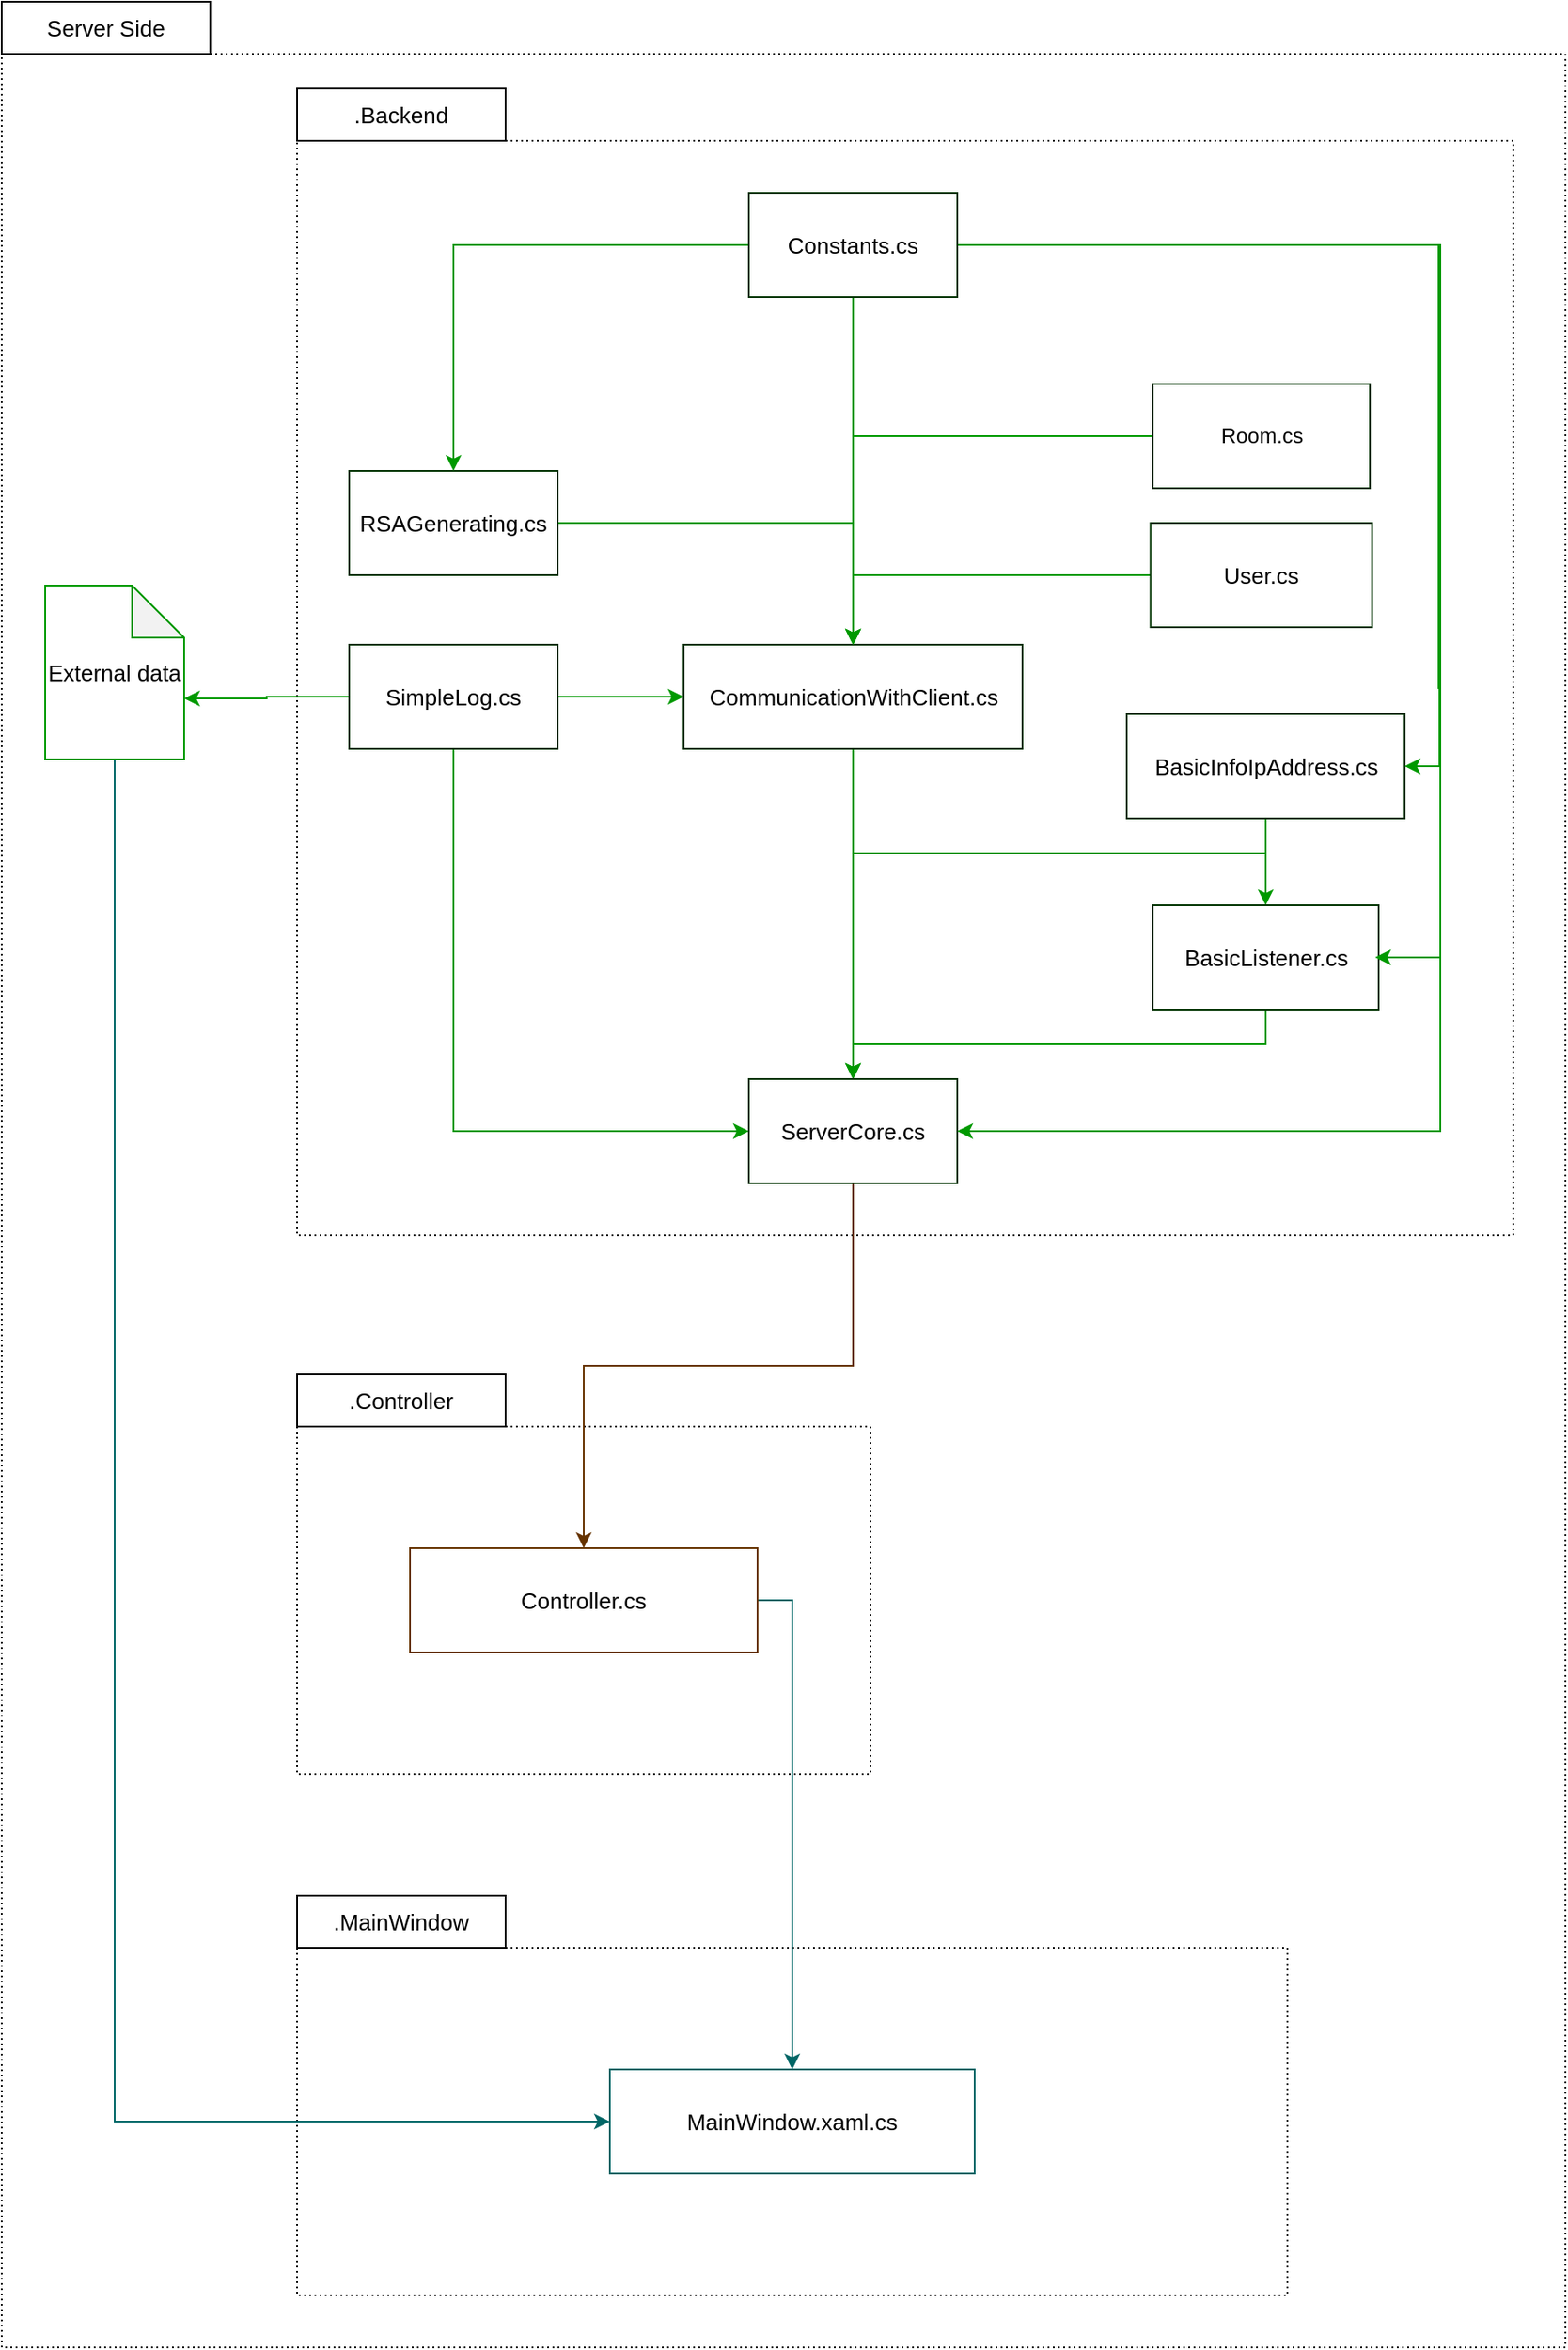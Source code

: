 <mxfile version="20.6.1" type="device" pages="3"><diagram id="IZPP3VACZDd7MV_Qe8C-" name="Page-1"><mxGraphModel dx="2912" dy="1217" grid="1" gridSize="10" guides="1" tooltips="1" connect="1" arrows="1" fold="1" page="1" pageScale="1" pageWidth="850" pageHeight="1100" math="0" shadow="0"><root><mxCell id="0"/><mxCell id="1" parent="0"/><mxCell id="_6TeQZr3trJBqn9F9uEA-33" value="" style="rounded=0;whiteSpace=wrap;html=1;fillColor=none;dashed=1;dashPattern=1 2;" parent="1" vertex="1"><mxGeometry x="-140" y="50" width="900" height="1320" as="geometry"/></mxCell><mxCell id="jZKRkISrOANhtDRF_LY7-63" value="" style="rounded=0;whiteSpace=wrap;html=1;fillColor=none;dashed=1;dashPattern=1 2;" parent="1" vertex="1"><mxGeometry x="30" y="1140" width="570" height="200" as="geometry"/></mxCell><mxCell id="jZKRkISrOANhtDRF_LY7-38" value="" style="rounded=0;whiteSpace=wrap;html=1;fillColor=none;dashed=1;dashPattern=1 2;" parent="1" vertex="1"><mxGeometry x="30" y="840" width="330" height="200" as="geometry"/></mxCell><mxCell id="jZKRkISrOANhtDRF_LY7-12" value="" style="rounded=0;whiteSpace=wrap;html=1;fillColor=none;dashed=1;dashPattern=1 2;" parent="1" vertex="1"><mxGeometry x="30" y="100" width="700" height="630" as="geometry"/></mxCell><mxCell id="_6TeQZr3trJBqn9F9uEA-29" style="edgeStyle=orthogonalEdgeStyle;rounded=0;orthogonalLoop=1;jettySize=auto;html=1;exitX=1;exitY=0.5;exitDx=0;exitDy=0;entryX=0.5;entryY=0;entryDx=0;entryDy=0;strokeColor=#006666;fontSize=13;" parent="1" source="Wa7swV8vsnZ3q96PuEj4-14" target="jZKRkISrOANhtDRF_LY7-40" edge="1"><mxGeometry relative="1" as="geometry"/></mxCell><mxCell id="Wa7swV8vsnZ3q96PuEj4-14" value="" style="rounded=0;whiteSpace=wrap;html=1;strokeColor=#663300;" parent="1" vertex="1"><mxGeometry x="95" y="910" width="200" height="60" as="geometry"/></mxCell><mxCell id="Wa7swV8vsnZ3q96PuEj4-15" value="Controller.cs" style="text;html=1;strokeColor=none;fillColor=none;align=center;verticalAlign=middle;whiteSpace=wrap;rounded=0;fontSize=13;" parent="1" vertex="1"><mxGeometry x="105" y="925" width="180" height="30" as="geometry"/></mxCell><mxCell id="_6TeQZr3trJBqn9F9uEA-25" style="edgeStyle=orthogonalEdgeStyle;rounded=0;orthogonalLoop=1;jettySize=auto;html=1;entryX=0;entryY=0.5;entryDx=0;entryDy=0;strokeColor=#009900;fontSize=13;" parent="1" source="jZKRkISrOANhtDRF_LY7-2" target="7AlX8HjxriSqXG11Nzno-28" edge="1"><mxGeometry relative="1" as="geometry"/></mxCell><mxCell id="_6TeQZr3trJBqn9F9uEA-26" style="edgeStyle=orthogonalEdgeStyle;rounded=0;orthogonalLoop=1;jettySize=auto;html=1;exitX=0.5;exitY=1;exitDx=0;exitDy=0;entryX=0;entryY=0.5;entryDx=0;entryDy=0;strokeColor=#009900;fontSize=13;" parent="1" source="jZKRkISrOANhtDRF_LY7-2" target="7AlX8HjxriSqXG11Nzno-30" edge="1"><mxGeometry relative="1" as="geometry"/></mxCell><mxCell id="_6TeQZr3trJBqn9F9uEA-31" style="edgeStyle=orthogonalEdgeStyle;rounded=0;orthogonalLoop=1;jettySize=auto;html=1;entryX=0;entryY=0;entryDx=80;entryDy=65;entryPerimeter=0;strokeColor=#009900;fontSize=13;" parent="1" source="jZKRkISrOANhtDRF_LY7-2" target="_6TeQZr3trJBqn9F9uEA-30" edge="1"><mxGeometry relative="1" as="geometry"/></mxCell><mxCell id="jZKRkISrOANhtDRF_LY7-2" value="&lt;font style=&quot;font-size: 13px;&quot;&gt;SimpleLog.cs&lt;/font&gt;" style="rounded=0;whiteSpace=wrap;html=1;strokeColor=#003300;" parent="1" vertex="1"><mxGeometry x="60" y="390" width="120" height="60" as="geometry"/></mxCell><mxCell id="jZKRkISrOANhtDRF_LY7-13" value=".Backend" style="rounded=0;whiteSpace=wrap;html=1;fillColor=default;fontSize=13;" parent="1" vertex="1"><mxGeometry x="30" y="70" width="120" height="30" as="geometry"/></mxCell><mxCell id="jZKRkISrOANhtDRF_LY7-39" value=".Controller" style="rounded=0;whiteSpace=wrap;html=1;fillColor=default;fontSize=13;" parent="1" vertex="1"><mxGeometry x="30" y="810" width="120" height="30" as="geometry"/></mxCell><mxCell id="jZKRkISrOANhtDRF_LY7-40" value="&lt;font style=&quot;font-size: 13px;&quot;&gt;MainWindow.xaml.cs&lt;/font&gt;" style="rounded=0;whiteSpace=wrap;html=1;fillColor=default;strokeColor=#006666;" parent="1" vertex="1"><mxGeometry x="210" y="1210" width="210" height="60" as="geometry"/></mxCell><mxCell id="jZKRkISrOANhtDRF_LY7-61" style="edgeStyle=orthogonalEdgeStyle;rounded=0;orthogonalLoop=1;jettySize=auto;html=1;exitX=0.5;exitY=1;exitDx=0;exitDy=0;entryX=0.5;entryY=0;entryDx=0;entryDy=0;strokeColor=#009999;strokeWidth=2;" parent="1" edge="1"><mxGeometry relative="1" as="geometry"><mxPoint x="320" y="1477" as="sourcePoint"/></mxGeometry></mxCell><mxCell id="jZKRkISrOANhtDRF_LY7-69" style="edgeStyle=orthogonalEdgeStyle;rounded=0;orthogonalLoop=1;jettySize=auto;html=1;strokeColor=#009999;strokeWidth=2;" parent="1" edge="1"><mxGeometry relative="1" as="geometry"><Array as="points"><mxPoint x="320" y="1497"/><mxPoint x="130" y="1497"/></Array><mxPoint x="320" y="1477" as="sourcePoint"/></mxGeometry></mxCell><mxCell id="jZKRkISrOANhtDRF_LY7-70" style="edgeStyle=orthogonalEdgeStyle;rounded=0;orthogonalLoop=1;jettySize=auto;html=1;entryX=0.5;entryY=0;entryDx=0;entryDy=0;strokeColor=#009999;strokeWidth=2;" parent="1" edge="1"><mxGeometry relative="1" as="geometry"><Array as="points"><mxPoint x="320" y="1497"/><mxPoint x="485" y="1497"/></Array><mxPoint x="320" y="1477" as="sourcePoint"/></mxGeometry></mxCell><mxCell id="7AlX8HjxriSqXG11Nzno-13" style="edgeStyle=orthogonalEdgeStyle;rounded=0;orthogonalLoop=1;jettySize=auto;html=1;exitX=0.5;exitY=1;exitDx=0;exitDy=0;entryX=0;entryY=0.5;entryDx=0;entryDy=0;strokeColor=#009999;strokeWidth=2;" parent="1" edge="1"><mxGeometry relative="1" as="geometry"><Array as="points"><mxPoint x="320" y="1710"/><mxPoint x="170" y="1710"/><mxPoint x="170" y="1760"/></Array><mxPoint x="320" y="1689.5" as="sourcePoint"/></mxGeometry></mxCell><mxCell id="7AlX8HjxriSqXG11Nzno-14" style="edgeStyle=orthogonalEdgeStyle;rounded=0;orthogonalLoop=1;jettySize=auto;html=1;exitX=0.5;exitY=1;exitDx=0;exitDy=0;entryX=0;entryY=0.5;entryDx=0;entryDy=0;strokeColor=#009999;strokeWidth=2;" parent="1" edge="1"><mxGeometry relative="1" as="geometry"><Array as="points"><mxPoint x="320" y="1710"/><mxPoint x="170" y="1710"/><mxPoint x="170" y="1830"/></Array><mxPoint x="320" y="1689.5" as="sourcePoint"/></mxGeometry></mxCell><mxCell id="jZKRkISrOANhtDRF_LY7-64" value=".MainWindow" style="rounded=0;whiteSpace=wrap;html=1;fillColor=default;fontSize=13;" parent="1" vertex="1"><mxGeometry x="30" y="1110" width="120" height="30" as="geometry"/></mxCell><mxCell id="7AlX8HjxriSqXG11Nzno-15" style="edgeStyle=orthogonalEdgeStyle;rounded=0;orthogonalLoop=1;jettySize=auto;html=1;exitX=1;exitY=0.5;exitDx=0;exitDy=0;entryX=0.5;entryY=0;entryDx=0;entryDy=0;strokeColor=#009999;strokeWidth=2;" parent="1" edge="1"><mxGeometry relative="1" as="geometry"><Array as="points"><mxPoint x="500" y="1760"/><mxPoint x="500" y="1880"/><mxPoint x="320" y="1880"/></Array><mxPoint x="455" y="1760" as="sourcePoint"/></mxGeometry></mxCell><mxCell id="7AlX8HjxriSqXG11Nzno-16" style="edgeStyle=orthogonalEdgeStyle;rounded=0;orthogonalLoop=1;jettySize=auto;html=1;exitX=1;exitY=0.5;exitDx=0;exitDy=0;entryX=0.5;entryY=0;entryDx=0;entryDy=0;strokeColor=#009999;strokeWidth=2;" parent="1" edge="1"><mxGeometry relative="1" as="geometry"><Array as="points"><mxPoint x="500" y="1830"/><mxPoint x="500" y="1880"/><mxPoint x="320" y="1880"/></Array><mxPoint x="455" y="1830" as="sourcePoint"/></mxGeometry></mxCell><mxCell id="_6TeQZr3trJBqn9F9uEA-8" style="edgeStyle=orthogonalEdgeStyle;rounded=0;orthogonalLoop=1;jettySize=auto;html=1;exitX=0;exitY=0.5;exitDx=0;exitDy=0;entryX=0.5;entryY=0;entryDx=0;entryDy=0;strokeColor=#009900;fontSize=13;" parent="1" source="7AlX8HjxriSqXG11Nzno-25" target="7AlX8HjxriSqXG11Nzno-28" edge="1"><mxGeometry relative="1" as="geometry"/></mxCell><mxCell id="7AlX8HjxriSqXG11Nzno-25" value="Room.cs" style="rounded=0;whiteSpace=wrap;html=1;strokeColor=#003300;" parent="1" vertex="1"><mxGeometry x="522.5" y="240" width="125" height="60" as="geometry"/></mxCell><mxCell id="_6TeQZr3trJBqn9F9uEA-3" style="edgeStyle=orthogonalEdgeStyle;rounded=0;orthogonalLoop=1;jettySize=auto;html=1;entryX=0.5;entryY=0;entryDx=0;entryDy=0;fontSize=13;strokeColor=#009900;" parent="1" source="7AlX8HjxriSqXG11Nzno-26" target="7AlX8HjxriSqXG11Nzno-27" edge="1"><mxGeometry relative="1" as="geometry"/></mxCell><mxCell id="_6TeQZr3trJBqn9F9uEA-7" style="edgeStyle=orthogonalEdgeStyle;rounded=0;orthogonalLoop=1;jettySize=auto;html=1;exitX=0.5;exitY=1;exitDx=0;exitDy=0;strokeColor=#009900;fontSize=13;" parent="1" source="7AlX8HjxriSqXG11Nzno-26" edge="1"><mxGeometry relative="1" as="geometry"><mxPoint x="350.0" y="640" as="targetPoint"/><Array as="points"><mxPoint x="588" y="510"/><mxPoint x="350" y="510"/></Array></mxGeometry></mxCell><mxCell id="7AlX8HjxriSqXG11Nzno-26" value="BasicInfoIpAddress.cs" style="rounded=0;whiteSpace=wrap;html=1;strokeColor=#003300;fontSize=13;" parent="1" vertex="1"><mxGeometry x="507.5" y="430" width="160" height="60" as="geometry"/></mxCell><mxCell id="_6TeQZr3trJBqn9F9uEA-6" style="edgeStyle=orthogonalEdgeStyle;rounded=0;orthogonalLoop=1;jettySize=auto;html=1;exitX=0.5;exitY=1;exitDx=0;exitDy=0;strokeColor=#009900;fontSize=13;" parent="1" source="7AlX8HjxriSqXG11Nzno-27" target="7AlX8HjxriSqXG11Nzno-30" edge="1"><mxGeometry relative="1" as="geometry"/></mxCell><mxCell id="7AlX8HjxriSqXG11Nzno-27" value="BasicListener.cs" style="rounded=0;whiteSpace=wrap;html=1;strokeColor=#003300;fontSize=13;" parent="1" vertex="1"><mxGeometry x="522.5" y="540" width="130" height="60" as="geometry"/></mxCell><mxCell id="_6TeQZr3trJBqn9F9uEA-10" style="edgeStyle=orthogonalEdgeStyle;rounded=0;orthogonalLoop=1;jettySize=auto;html=1;exitX=0.5;exitY=1;exitDx=0;exitDy=0;entryX=0.5;entryY=0;entryDx=0;entryDy=0;strokeColor=#009900;fontSize=13;" parent="1" source="7AlX8HjxriSqXG11Nzno-28" target="7AlX8HjxriSqXG11Nzno-30" edge="1"><mxGeometry relative="1" as="geometry"/></mxCell><mxCell id="7AlX8HjxriSqXG11Nzno-28" value="CommunicationWithClient.cs" style="rounded=0;whiteSpace=wrap;html=1;strokeColor=#003300;fontSize=13;" parent="1" vertex="1"><mxGeometry x="252.5" y="390" width="195" height="60" as="geometry"/></mxCell><mxCell id="_6TeQZr3trJBqn9F9uEA-27" style="edgeStyle=orthogonalEdgeStyle;rounded=0;orthogonalLoop=1;jettySize=auto;html=1;exitX=0.5;exitY=1;exitDx=0;exitDy=0;entryX=0.5;entryY=0;entryDx=0;entryDy=0;strokeColor=#663300;fontSize=13;" parent="1" source="7AlX8HjxriSqXG11Nzno-30" target="Wa7swV8vsnZ3q96PuEj4-14" edge="1"><mxGeometry relative="1" as="geometry"/></mxCell><mxCell id="7AlX8HjxriSqXG11Nzno-30" value="ServerCore.cs" style="rounded=0;whiteSpace=wrap;html=1;strokeColor=#003300;fontSize=13;" parent="1" vertex="1"><mxGeometry x="290" y="640" width="120" height="60" as="geometry"/></mxCell><mxCell id="_6TeQZr3trJBqn9F9uEA-19" style="edgeStyle=orthogonalEdgeStyle;rounded=0;orthogonalLoop=1;jettySize=auto;html=1;strokeColor=#009900;fontSize=13;" parent="1" source="7AlX8HjxriSqXG11Nzno-31" target="7AlX8HjxriSqXG11Nzno-28" edge="1"><mxGeometry relative="1" as="geometry"/></mxCell><mxCell id="7AlX8HjxriSqXG11Nzno-31" value="RSAGenerating.cs" style="rounded=0;whiteSpace=wrap;html=1;strokeColor=#003300;fontSize=13;" parent="1" vertex="1"><mxGeometry x="60" y="290" width="120" height="60" as="geometry"/></mxCell><mxCell id="_6TeQZr3trJBqn9F9uEA-20" style="edgeStyle=orthogonalEdgeStyle;rounded=0;orthogonalLoop=1;jettySize=auto;html=1;exitX=0.5;exitY=1;exitDx=0;exitDy=0;strokeColor=#009900;fontSize=13;" parent="1" source="7AlX8HjxriSqXG11Nzno-32" edge="1"><mxGeometry relative="1" as="geometry"><mxPoint x="350.069" y="390" as="targetPoint"/></mxGeometry></mxCell><mxCell id="_6TeQZr3trJBqn9F9uEA-21" style="edgeStyle=orthogonalEdgeStyle;rounded=0;orthogonalLoop=1;jettySize=auto;html=1;exitX=1;exitY=0.5;exitDx=0;exitDy=0;entryX=1;entryY=0.5;entryDx=0;entryDy=0;strokeColor=#009900;fontSize=13;" parent="1" source="7AlX8HjxriSqXG11Nzno-32" target="7AlX8HjxriSqXG11Nzno-26" edge="1"><mxGeometry relative="1" as="geometry"/></mxCell><mxCell id="_6TeQZr3trJBqn9F9uEA-22" style="edgeStyle=orthogonalEdgeStyle;rounded=0;orthogonalLoop=1;jettySize=auto;html=1;exitX=1;exitY=0.5;exitDx=0;exitDy=0;entryX=1;entryY=0.5;entryDx=0;entryDy=0;strokeColor=#009900;fontSize=13;" parent="1" edge="1"><mxGeometry relative="1" as="geometry"><mxPoint x="408" y="160" as="sourcePoint"/><mxPoint x="650.5" y="570" as="targetPoint"/><Array as="points"><mxPoint x="688" y="160"/><mxPoint x="688" y="570"/></Array></mxGeometry></mxCell><mxCell id="_6TeQZr3trJBqn9F9uEA-23" style="edgeStyle=orthogonalEdgeStyle;rounded=0;orthogonalLoop=1;jettySize=auto;html=1;entryX=1;entryY=0.5;entryDx=0;entryDy=0;strokeColor=#009900;fontSize=13;" parent="1" source="7AlX8HjxriSqXG11Nzno-32" target="7AlX8HjxriSqXG11Nzno-30" edge="1"><mxGeometry relative="1" as="geometry"><Array as="points"><mxPoint x="687" y="160"/><mxPoint x="687" y="415"/><mxPoint x="688" y="415"/><mxPoint x="688" y="670"/></Array></mxGeometry></mxCell><mxCell id="_6TeQZr3trJBqn9F9uEA-24" style="edgeStyle=orthogonalEdgeStyle;rounded=0;orthogonalLoop=1;jettySize=auto;html=1;entryX=0.5;entryY=0;entryDx=0;entryDy=0;strokeColor=#009900;fontSize=13;" parent="1" source="7AlX8HjxriSqXG11Nzno-32" target="7AlX8HjxriSqXG11Nzno-31" edge="1"><mxGeometry relative="1" as="geometry"/></mxCell><mxCell id="7AlX8HjxriSqXG11Nzno-32" value="Constants.cs" style="rounded=0;whiteSpace=wrap;html=1;strokeColor=#003300;fontSize=13;" parent="1" vertex="1"><mxGeometry x="290" y="130" width="120" height="60" as="geometry"/></mxCell><mxCell id="_6TeQZr3trJBqn9F9uEA-9" style="edgeStyle=orthogonalEdgeStyle;rounded=0;orthogonalLoop=1;jettySize=auto;html=1;entryX=0.5;entryY=0;entryDx=0;entryDy=0;strokeColor=#009900;fontSize=13;" parent="1" source="7AlX8HjxriSqXG11Nzno-33" target="7AlX8HjxriSqXG11Nzno-28" edge="1"><mxGeometry relative="1" as="geometry"/></mxCell><mxCell id="7AlX8HjxriSqXG11Nzno-33" value="User.cs" style="rounded=0;whiteSpace=wrap;html=1;strokeColor=#003300;fontSize=13;" parent="1" vertex="1"><mxGeometry x="521.25" y="320" width="127.5" height="60" as="geometry"/></mxCell><mxCell id="_6TeQZr3trJBqn9F9uEA-32" style="edgeStyle=orthogonalEdgeStyle;rounded=0;orthogonalLoop=1;jettySize=auto;html=1;exitX=0.5;exitY=1;exitDx=0;exitDy=0;exitPerimeter=0;entryX=0;entryY=0.5;entryDx=0;entryDy=0;strokeColor=#006666;fontSize=13;" parent="1" source="_6TeQZr3trJBqn9F9uEA-30" target="jZKRkISrOANhtDRF_LY7-40" edge="1"><mxGeometry relative="1" as="geometry"/></mxCell><mxCell id="_6TeQZr3trJBqn9F9uEA-30" value="&lt;span lang=&quot;en&quot; class=&quot;HwtZe&quot;&gt;External data&lt;/span&gt;" style="shape=note;whiteSpace=wrap;html=1;backgroundOutline=1;darkOpacity=0.05;strokeColor=#009900;fontSize=13;" parent="1" vertex="1"><mxGeometry x="-115" y="356" width="80" height="100" as="geometry"/></mxCell><mxCell id="_6TeQZr3trJBqn9F9uEA-34" value="Server Side" style="rounded=0;whiteSpace=wrap;html=1;fillColor=default;fontSize=13;" parent="1" vertex="1"><mxGeometry x="-140" y="20" width="120" height="30" as="geometry"/></mxCell></root></mxGraphModel></diagram><diagram id="JwV68Gc2kgoYCvxZlz7O" name="Page-2"><mxGraphModel dx="2912" dy="1217" grid="1" gridSize="10" guides="1" tooltips="1" connect="1" arrows="1" fold="1" page="1" pageScale="1" pageWidth="850" pageHeight="1100" math="0" shadow="0"><root><mxCell id="0"/><mxCell id="1" parent="0"/><mxCell id="O0nomNYSuFq8BWKFSKfg-2" value="" style="rounded=0;whiteSpace=wrap;html=1;fillColor=none;dashed=1;dashPattern=1 2;" parent="1" vertex="1"><mxGeometry x="50" y="1140" width="570" height="200" as="geometry"/></mxCell><mxCell id="O0nomNYSuFq8BWKFSKfg-3" value="" style="rounded=0;whiteSpace=wrap;html=1;fillColor=none;dashed=1;dashPattern=1 2;" parent="1" vertex="1"><mxGeometry x="50" y="840" width="330" height="200" as="geometry"/></mxCell><mxCell id="O0nomNYSuFq8BWKFSKfg-4" value="" style="rounded=0;whiteSpace=wrap;html=1;fillColor=none;dashed=1;dashPattern=1 2;" parent="1" vertex="1"><mxGeometry x="50" y="100" width="700" height="630" as="geometry"/></mxCell><mxCell id="O0nomNYSuFq8BWKFSKfg-5" style="edgeStyle=orthogonalEdgeStyle;rounded=0;orthogonalLoop=1;jettySize=auto;html=1;exitX=1;exitY=0.5;exitDx=0;exitDy=0;entryX=0.5;entryY=0;entryDx=0;entryDy=0;strokeColor=#006666;fontSize=13;" parent="1" source="O0nomNYSuFq8BWKFSKfg-6" target="O0nomNYSuFq8BWKFSKfg-14" edge="1"><mxGeometry relative="1" as="geometry"/></mxCell><mxCell id="O0nomNYSuFq8BWKFSKfg-6" value="" style="rounded=0;whiteSpace=wrap;html=1;strokeColor=#663300;" parent="1" vertex="1"><mxGeometry x="115" y="870" width="200" height="60" as="geometry"/></mxCell><mxCell id="O0nomNYSuFq8BWKFSKfg-7" value="Controller.cs" style="text;html=1;strokeColor=none;fillColor=none;align=center;verticalAlign=middle;whiteSpace=wrap;rounded=0;fontSize=13;" parent="1" vertex="1"><mxGeometry x="125" y="885" width="180" height="30" as="geometry"/></mxCell><mxCell id="O0nomNYSuFq8BWKFSKfg-8" style="edgeStyle=orthogonalEdgeStyle;rounded=0;orthogonalLoop=1;jettySize=auto;html=1;entryX=0;entryY=0.5;entryDx=0;entryDy=0;strokeColor=#009900;fontSize=13;" parent="1" source="O0nomNYSuFq8BWKFSKfg-11" target="O0nomNYSuFq8BWKFSKfg-24" edge="1"><mxGeometry relative="1" as="geometry"/></mxCell><mxCell id="O0nomNYSuFq8BWKFSKfg-9" style="edgeStyle=orthogonalEdgeStyle;rounded=0;orthogonalLoop=1;jettySize=auto;html=1;exitX=0.5;exitY=1;exitDx=0;exitDy=0;entryX=0;entryY=0.5;entryDx=0;entryDy=0;strokeColor=#009900;fontSize=13;" parent="1" source="O0nomNYSuFq8BWKFSKfg-11" target="O0nomNYSuFq8BWKFSKfg-26" edge="1"><mxGeometry relative="1" as="geometry"><Array as="points"><mxPoint x="170" y="450"/><mxPoint x="170" y="670"/></Array></mxGeometry></mxCell><mxCell id="O0nomNYSuFq8BWKFSKfg-10" style="edgeStyle=orthogonalEdgeStyle;rounded=0;orthogonalLoop=1;jettySize=auto;html=1;entryX=0;entryY=0;entryDx=80;entryDy=65;entryPerimeter=0;strokeColor=#009900;fontSize=13;" parent="1" source="O0nomNYSuFq8BWKFSKfg-11" target="O0nomNYSuFq8BWKFSKfg-38" edge="1"><mxGeometry relative="1" as="geometry"/></mxCell><mxCell id="96r4lUW-GRLJ8jRM7yIK-1" style="edgeStyle=orthogonalEdgeStyle;rounded=0;orthogonalLoop=1;jettySize=auto;html=1;exitX=0.5;exitY=1;exitDx=0;exitDy=0;entryX=0.5;entryY=0;entryDx=0;entryDy=0;strokeColor=#663300;fontSize=13;" parent="1" source="O0nomNYSuFq8BWKFSKfg-11" target="O0nomNYSuFq8BWKFSKfg-6" edge="1"><mxGeometry relative="1" as="geometry"><Array as="points"><mxPoint x="140" y="785"/><mxPoint x="215" y="785"/></Array></mxGeometry></mxCell><mxCell id="O0nomNYSuFq8BWKFSKfg-11" value="&lt;font style=&quot;font-size: 13px;&quot;&gt;SimpleLog.cs&lt;/font&gt;" style="rounded=0;whiteSpace=wrap;html=1;strokeColor=#003300;" parent="1" vertex="1"><mxGeometry x="80" y="390" width="120" height="60" as="geometry"/></mxCell><mxCell id="O0nomNYSuFq8BWKFSKfg-12" value=".Backend" style="rounded=0;whiteSpace=wrap;html=1;fillColor=default;fontSize=13;" parent="1" vertex="1"><mxGeometry x="50" y="70" width="120" height="30" as="geometry"/></mxCell><mxCell id="O0nomNYSuFq8BWKFSKfg-13" value=".Controller" style="rounded=0;whiteSpace=wrap;html=1;fillColor=default;fontSize=13;" parent="1" vertex="1"><mxGeometry x="50" y="810" width="120" height="30" as="geometry"/></mxCell><mxCell id="O0nomNYSuFq8BWKFSKfg-14" value="&lt;font style=&quot;font-size: 13px;&quot;&gt;MainWindow.xaml.cs&lt;/font&gt;" style="rounded=0;whiteSpace=wrap;html=1;fillColor=default;strokeColor=#006666;" parent="1" vertex="1"><mxGeometry x="230" y="1210" width="210" height="60" as="geometry"/></mxCell><mxCell id="O0nomNYSuFq8BWKFSKfg-15" value=".MainWindow" style="rounded=0;whiteSpace=wrap;html=1;fillColor=default;fontSize=13;" parent="1" vertex="1"><mxGeometry x="50" y="1110" width="120" height="30" as="geometry"/></mxCell><mxCell id="O0nomNYSuFq8BWKFSKfg-18" style="edgeStyle=orthogonalEdgeStyle;rounded=0;orthogonalLoop=1;jettySize=auto;html=1;entryX=0.5;entryY=0;entryDx=0;entryDy=0;fontSize=13;strokeColor=#009900;" parent="1" source="O0nomNYSuFq8BWKFSKfg-20" target="O0nomNYSuFq8BWKFSKfg-22" edge="1"><mxGeometry relative="1" as="geometry"/></mxCell><mxCell id="O0nomNYSuFq8BWKFSKfg-19" style="edgeStyle=orthogonalEdgeStyle;rounded=0;orthogonalLoop=1;jettySize=auto;html=1;exitX=0.5;exitY=1;exitDx=0;exitDy=0;strokeColor=#009900;fontSize=13;" parent="1" source="O0nomNYSuFq8BWKFSKfg-20" edge="1"><mxGeometry relative="1" as="geometry"><mxPoint x="370" y="640" as="targetPoint"/><Array as="points"><mxPoint x="608" y="510"/><mxPoint x="370" y="510"/></Array></mxGeometry></mxCell><mxCell id="O0nomNYSuFq8BWKFSKfg-20" value="BasicInfoIpAddress.cs" style="rounded=0;whiteSpace=wrap;html=1;strokeColor=#003300;fontSize=13;" parent="1" vertex="1"><mxGeometry x="527.5" y="430" width="160" height="60" as="geometry"/></mxCell><mxCell id="O0nomNYSuFq8BWKFSKfg-21" style="edgeStyle=orthogonalEdgeStyle;rounded=0;orthogonalLoop=1;jettySize=auto;html=1;exitX=0.5;exitY=1;exitDx=0;exitDy=0;strokeColor=#009900;fontSize=13;" parent="1" source="O0nomNYSuFq8BWKFSKfg-22" target="O0nomNYSuFq8BWKFSKfg-26" edge="1"><mxGeometry relative="1" as="geometry"/></mxCell><mxCell id="O0nomNYSuFq8BWKFSKfg-22" value="BasicClient.cs" style="rounded=0;whiteSpace=wrap;html=1;strokeColor=#003300;fontSize=13;" parent="1" vertex="1"><mxGeometry x="542.5" y="540" width="130" height="60" as="geometry"/></mxCell><mxCell id="O0nomNYSuFq8BWKFSKfg-23" style="edgeStyle=orthogonalEdgeStyle;rounded=0;orthogonalLoop=1;jettySize=auto;html=1;exitX=0.5;exitY=1;exitDx=0;exitDy=0;entryX=0.5;entryY=0;entryDx=0;entryDy=0;strokeColor=#009900;fontSize=13;" parent="1" source="O0nomNYSuFq8BWKFSKfg-24" target="O0nomNYSuFq8BWKFSKfg-26" edge="1"><mxGeometry relative="1" as="geometry"/></mxCell><mxCell id="O0nomNYSuFq8BWKFSKfg-24" value="CommunicationWithServer.cs" style="rounded=0;whiteSpace=wrap;html=1;strokeColor=#003300;fontSize=13;" parent="1" vertex="1"><mxGeometry x="272.5" y="390" width="195" height="60" as="geometry"/></mxCell><mxCell id="O0nomNYSuFq8BWKFSKfg-25" style="edgeStyle=orthogonalEdgeStyle;rounded=0;orthogonalLoop=1;jettySize=auto;html=1;exitX=0.5;exitY=1;exitDx=0;exitDy=0;entryX=0.5;entryY=0;entryDx=0;entryDy=0;strokeColor=#663300;fontSize=13;" parent="1" source="O0nomNYSuFq8BWKFSKfg-26" target="O0nomNYSuFq8BWKFSKfg-6" edge="1"><mxGeometry relative="1" as="geometry"/></mxCell><mxCell id="O0nomNYSuFq8BWKFSKfg-26" value="ClientCore.cs" style="rounded=0;whiteSpace=wrap;html=1;strokeColor=#003300;fontSize=13;" parent="1" vertex="1"><mxGeometry x="310" y="640" width="120" height="60" as="geometry"/></mxCell><mxCell id="O0nomNYSuFq8BWKFSKfg-27" style="edgeStyle=orthogonalEdgeStyle;rounded=0;orthogonalLoop=1;jettySize=auto;html=1;strokeColor=#009900;fontSize=13;" parent="1" source="O0nomNYSuFq8BWKFSKfg-28" target="O0nomNYSuFq8BWKFSKfg-24" edge="1"><mxGeometry relative="1" as="geometry"/></mxCell><mxCell id="O0nomNYSuFq8BWKFSKfg-28" value="RSAGenerating.cs" style="rounded=0;whiteSpace=wrap;html=1;strokeColor=#003300;fontSize=13;" parent="1" vertex="1"><mxGeometry x="80" y="290" width="120" height="60" as="geometry"/></mxCell><mxCell id="O0nomNYSuFq8BWKFSKfg-29" style="edgeStyle=orthogonalEdgeStyle;rounded=0;orthogonalLoop=1;jettySize=auto;html=1;exitX=0.5;exitY=1;exitDx=0;exitDy=0;strokeColor=#009900;fontSize=13;" parent="1" source="O0nomNYSuFq8BWKFSKfg-34" edge="1"><mxGeometry relative="1" as="geometry"><mxPoint x="370.069" y="390" as="targetPoint"/></mxGeometry></mxCell><mxCell id="O0nomNYSuFq8BWKFSKfg-30" style="edgeStyle=orthogonalEdgeStyle;rounded=0;orthogonalLoop=1;jettySize=auto;html=1;exitX=1;exitY=0.5;exitDx=0;exitDy=0;entryX=1;entryY=0.5;entryDx=0;entryDy=0;strokeColor=#009900;fontSize=13;" parent="1" source="O0nomNYSuFq8BWKFSKfg-34" target="O0nomNYSuFq8BWKFSKfg-20" edge="1"><mxGeometry relative="1" as="geometry"/></mxCell><mxCell id="O0nomNYSuFq8BWKFSKfg-31" style="edgeStyle=orthogonalEdgeStyle;rounded=0;orthogonalLoop=1;jettySize=auto;html=1;exitX=1;exitY=0.5;exitDx=0;exitDy=0;entryX=1;entryY=0.5;entryDx=0;entryDy=0;strokeColor=#009900;fontSize=13;" parent="1" edge="1"><mxGeometry relative="1" as="geometry"><mxPoint x="428" y="160" as="sourcePoint"/><mxPoint x="670.5" y="570" as="targetPoint"/><Array as="points"><mxPoint x="708" y="160"/><mxPoint x="708" y="570"/></Array></mxGeometry></mxCell><mxCell id="O0nomNYSuFq8BWKFSKfg-32" style="edgeStyle=orthogonalEdgeStyle;rounded=0;orthogonalLoop=1;jettySize=auto;html=1;entryX=1;entryY=0.5;entryDx=0;entryDy=0;strokeColor=#009900;fontSize=13;" parent="1" source="O0nomNYSuFq8BWKFSKfg-34" target="O0nomNYSuFq8BWKFSKfg-26" edge="1"><mxGeometry relative="1" as="geometry"><Array as="points"><mxPoint x="707" y="160"/><mxPoint x="707" y="415"/><mxPoint x="708" y="415"/><mxPoint x="708" y="670"/></Array></mxGeometry></mxCell><mxCell id="O0nomNYSuFq8BWKFSKfg-33" style="edgeStyle=orthogonalEdgeStyle;rounded=0;orthogonalLoop=1;jettySize=auto;html=1;entryX=0.5;entryY=0;entryDx=0;entryDy=0;strokeColor=#009900;fontSize=13;" parent="1" source="O0nomNYSuFq8BWKFSKfg-34" target="O0nomNYSuFq8BWKFSKfg-28" edge="1"><mxGeometry relative="1" as="geometry"/></mxCell><mxCell id="O0nomNYSuFq8BWKFSKfg-34" value="Constants.cs" style="rounded=0;whiteSpace=wrap;html=1;strokeColor=#003300;fontSize=13;" parent="1" vertex="1"><mxGeometry x="310" y="130" width="120" height="60" as="geometry"/></mxCell><mxCell id="O0nomNYSuFq8BWKFSKfg-38" value="&lt;span lang=&quot;en&quot; class=&quot;HwtZe&quot;&gt;External data&lt;/span&gt;" style="shape=note;whiteSpace=wrap;html=1;backgroundOutline=1;darkOpacity=0.05;strokeColor=#009900;fontSize=13;" parent="1" vertex="1"><mxGeometry x="-95" y="356" width="80" height="100" as="geometry"/></mxCell><mxCell id="O0nomNYSuFq8BWKFSKfg-39" value="Client Side" style="rounded=0;whiteSpace=wrap;html=1;fillColor=default;fontSize=13;" parent="1" vertex="1"><mxGeometry x="-120" y="20" width="120" height="30" as="geometry"/></mxCell><mxCell id="O0nomNYSuFq8BWKFSKfg-44" style="edgeStyle=orthogonalEdgeStyle;rounded=0;orthogonalLoop=1;jettySize=auto;html=1;exitX=0;exitY=0.5;exitDx=0;exitDy=0;entryX=0;entryY=0.5;entryDx=0;entryDy=0;strokeColor=#663300;fontSize=13;" parent="1" source="O0nomNYSuFq8BWKFSKfg-40" target="O0nomNYSuFq8BWKFSKfg-6" edge="1"><mxGeometry relative="1" as="geometry"/></mxCell><mxCell id="O0nomNYSuFq8BWKFSKfg-45" style="edgeStyle=orthogonalEdgeStyle;rounded=0;orthogonalLoop=1;jettySize=auto;html=1;exitX=1;exitY=0.5;exitDx=0;exitDy=0;entryX=0.5;entryY=0;entryDx=0;entryDy=0;strokeColor=#006666;fontSize=13;" parent="1" source="O0nomNYSuFq8BWKFSKfg-40" target="O0nomNYSuFq8BWKFSKfg-14" edge="1"><mxGeometry relative="1" as="geometry"/></mxCell><mxCell id="O0nomNYSuFq8BWKFSKfg-40" value="" style="rounded=0;whiteSpace=wrap;html=1;strokeColor=#663300;" parent="1" vertex="1"><mxGeometry x="115" y="950" width="200" height="60" as="geometry"/></mxCell><mxCell id="O0nomNYSuFq8BWKFSKfg-41" value="Message.cs" style="text;html=1;strokeColor=none;fillColor=none;align=center;verticalAlign=middle;whiteSpace=wrap;rounded=0;fontSize=13;" parent="1" vertex="1"><mxGeometry x="125" y="965" width="180" height="30" as="geometry"/></mxCell><mxCell id="96r4lUW-GRLJ8jRM7yIK-2" value="" style="rounded=0;whiteSpace=wrap;html=1;fillColor=none;dashed=1;dashPattern=1 2;" parent="1" vertex="1"><mxGeometry x="-120" y="50" width="900" height="1320" as="geometry"/></mxCell></root></mxGraphModel></diagram><diagram id="tb7R4unJWm5u4q8_AUPA" name="Page-3"><mxGraphModel dx="2062" dy="1217" grid="1" gridSize="10" guides="1" tooltips="1" connect="1" arrows="1" fold="1" page="1" pageScale="1" pageWidth="850" pageHeight="1100" math="0" shadow="0"><root><mxCell id="0"/><mxCell id="1" parent="0"/><mxCell id="9cuLtKLPIOHdhZhk7y_c-16" value="" style="rounded=0;whiteSpace=wrap;html=1;dashed=1;labelBorderColor=default;fillColor=none;" parent="1" vertex="1"><mxGeometry x="135" y="80" width="595" height="690" as="geometry"/></mxCell><mxCell id="9cuLtKLPIOHdhZhk7y_c-14" value="" style="rounded=0;whiteSpace=wrap;html=1;labelBorderColor=default;fillColor=none;dashed=1;" parent="1" vertex="1"><mxGeometry x="170" y="370" width="540" height="190" as="geometry"/></mxCell><mxCell id="9cuLtKLPIOHdhZhk7y_c-13" value="" style="rounded=0;whiteSpace=wrap;html=1;labelBorderColor=default;fillColor=none;dashed=1;" parent="1" vertex="1"><mxGeometry x="170" y="160" width="540" height="190" as="geometry"/></mxCell><mxCell id="9cuLtKLPIOHdhZhk7y_c-10" style="edgeStyle=orthogonalEdgeStyle;rounded=0;orthogonalLoop=1;jettySize=auto;html=1;exitX=1;exitY=0.5;exitDx=0;exitDy=0;entryX=0;entryY=0.5;entryDx=0;entryDy=0;" parent="1" source="9cuLtKLPIOHdhZhk7y_c-1" target="9cuLtKLPIOHdhZhk7y_c-2" edge="1"><mxGeometry relative="1" as="geometry"/></mxCell><mxCell id="9cuLtKLPIOHdhZhk7y_c-11" value="Send server public&lt;br&gt;key" style="edgeLabel;html=1;align=center;verticalAlign=middle;resizable=0;points=[];labelBorderColor=default;" parent="9cuLtKLPIOHdhZhk7y_c-10" vertex="1" connectable="0"><mxGeometry x="-0.168" y="1" relative="1" as="geometry"><mxPoint x="13" y="1" as="offset"/></mxGeometry></mxCell><mxCell id="9cuLtKLPIOHdhZhk7y_c-1" value="Server" style="rounded=0;whiteSpace=wrap;html=1;fillColor=#b1ddf0;strokeColor=#10739e;" parent="1" vertex="1"><mxGeometry x="240" y="200" width="120" height="80" as="geometry"/></mxCell><mxCell id="9cuLtKLPIOHdhZhk7y_c-2" value="Client" style="rounded=0;whiteSpace=wrap;html=1;fillColor=#cdeb8b;strokeColor=#36393d;" parent="1" vertex="1"><mxGeometry x="520" y="200" width="120" height="80" as="geometry"/></mxCell><mxCell id="9cuLtKLPIOHdhZhk7y_c-4" value="RSA interaction" style="rounded=0;whiteSpace=wrap;html=1;" parent="1" vertex="1"><mxGeometry x="380" y="90" width="120" height="60" as="geometry"/></mxCell><mxCell id="9cuLtKLPIOHdhZhk7y_c-6" value="1" style="ellipse;whiteSpace=wrap;html=1;aspect=fixed;" parent="1" vertex="1"><mxGeometry x="180" y="170" width="30" height="30" as="geometry"/></mxCell><mxCell id="9cuLtKLPIOHdhZhk7y_c-7" value="2" style="ellipse;whiteSpace=wrap;html=1;aspect=fixed;" parent="1" vertex="1"><mxGeometry x="180" y="380" width="30" height="30" as="geometry"/></mxCell><mxCell id="9cuLtKLPIOHdhZhk7y_c-8" value="Server" style="rounded=0;whiteSpace=wrap;html=1;fillColor=#b1ddf0;strokeColor=#10739e;" parent="1" vertex="1"><mxGeometry x="240" y="400" width="120" height="80" as="geometry"/></mxCell><mxCell id="9cuLtKLPIOHdhZhk7y_c-12" style="edgeStyle=orthogonalEdgeStyle;rounded=0;orthogonalLoop=1;jettySize=auto;html=1;entryX=1;entryY=0.5;entryDx=0;entryDy=0;" parent="1" source="9cuLtKLPIOHdhZhk7y_c-9" target="9cuLtKLPIOHdhZhk7y_c-8" edge="1"><mxGeometry relative="1" as="geometry"/></mxCell><mxCell id="9cuLtKLPIOHdhZhk7y_c-15" value="Send client public&lt;br&gt;key" style="edgeLabel;html=1;align=center;verticalAlign=middle;resizable=0;points=[];labelBorderColor=default;" parent="9cuLtKLPIOHdhZhk7y_c-12" vertex="1" connectable="0"><mxGeometry x="-0.064" y="-1" relative="1" as="geometry"><mxPoint x="-5" y="1" as="offset"/></mxGeometry></mxCell><mxCell id="9cuLtKLPIOHdhZhk7y_c-9" value="Client" style="rounded=0;whiteSpace=wrap;html=1;fillColor=#cdeb8b;strokeColor=#36393d;" parent="1" vertex="1"><mxGeometry x="520" y="400" width="120" height="80" as="geometry"/></mxCell><mxCell id="9cuLtKLPIOHdhZhk7y_c-18" value="" style="rounded=0;whiteSpace=wrap;html=1;labelBorderColor=default;fillColor=none;dashed=1;" parent="1" vertex="1"><mxGeometry x="170" y="580" width="540" height="160" as="geometry"/></mxCell><mxCell id="9cuLtKLPIOHdhZhk7y_c-19" value="3" style="ellipse;whiteSpace=wrap;html=1;aspect=fixed;" parent="1" vertex="1"><mxGeometry x="180" y="590" width="30" height="30" as="geometry"/></mxCell><mxCell id="9cuLtKLPIOHdhZhk7y_c-25" style="edgeStyle=orthogonalEdgeStyle;rounded=0;orthogonalLoop=1;jettySize=auto;html=1;exitX=1;exitY=0.5;exitDx=0;exitDy=0;entryX=0;entryY=0.5;entryDx=0;entryDy=0;startArrow=classic;startFill=1;" parent="1" source="9cuLtKLPIOHdhZhk7y_c-20" target="9cuLtKLPIOHdhZhk7y_c-22" edge="1"><mxGeometry relative="1" as="geometry"/></mxCell><mxCell id="9cuLtKLPIOHdhZhk7y_c-20" value="Server" style="rounded=0;whiteSpace=wrap;html=1;fillColor=#b1ddf0;strokeColor=#10739e;" parent="1" vertex="1"><mxGeometry x="240" y="630" width="120" height="80" as="geometry"/></mxCell><mxCell id="9cuLtKLPIOHdhZhk7y_c-22" value="Client" style="rounded=0;whiteSpace=wrap;html=1;fillColor=#cdeb8b;strokeColor=#36393d;" parent="1" vertex="1"><mxGeometry x="520" y="630" width="120" height="80" as="geometry"/></mxCell><mxCell id="9cuLtKLPIOHdhZhk7y_c-24" value="When sending messages, use the public key of the party that sends the message to encrypt it" style="rounded=0;whiteSpace=wrap;html=1;" parent="1" vertex="1"><mxGeometry x="298.75" y="590" width="282.5" height="30" as="geometry"/></mxCell><mxCell id="9cuLtKLPIOHdhZhk7y_c-29" value="Generates an individual private and public key for each client" style="shape=document;whiteSpace=wrap;html=1;boundedLbl=1;labelBorderColor=none;fontSize=10;" parent="1" vertex="1"><mxGeometry x="240" y="280" width="120" height="60" as="geometry"/></mxCell><mxCell id="9cuLtKLPIOHdhZhk7y_c-30" value="Generates a private and public key for the server" style="shape=document;whiteSpace=wrap;html=1;boundedLbl=1;labelBorderColor=none;fontSize=10;" parent="1" vertex="1"><mxGeometry x="520" y="480" width="120" height="60" as="geometry"/></mxCell></root></mxGraphModel></diagram></mxfile>